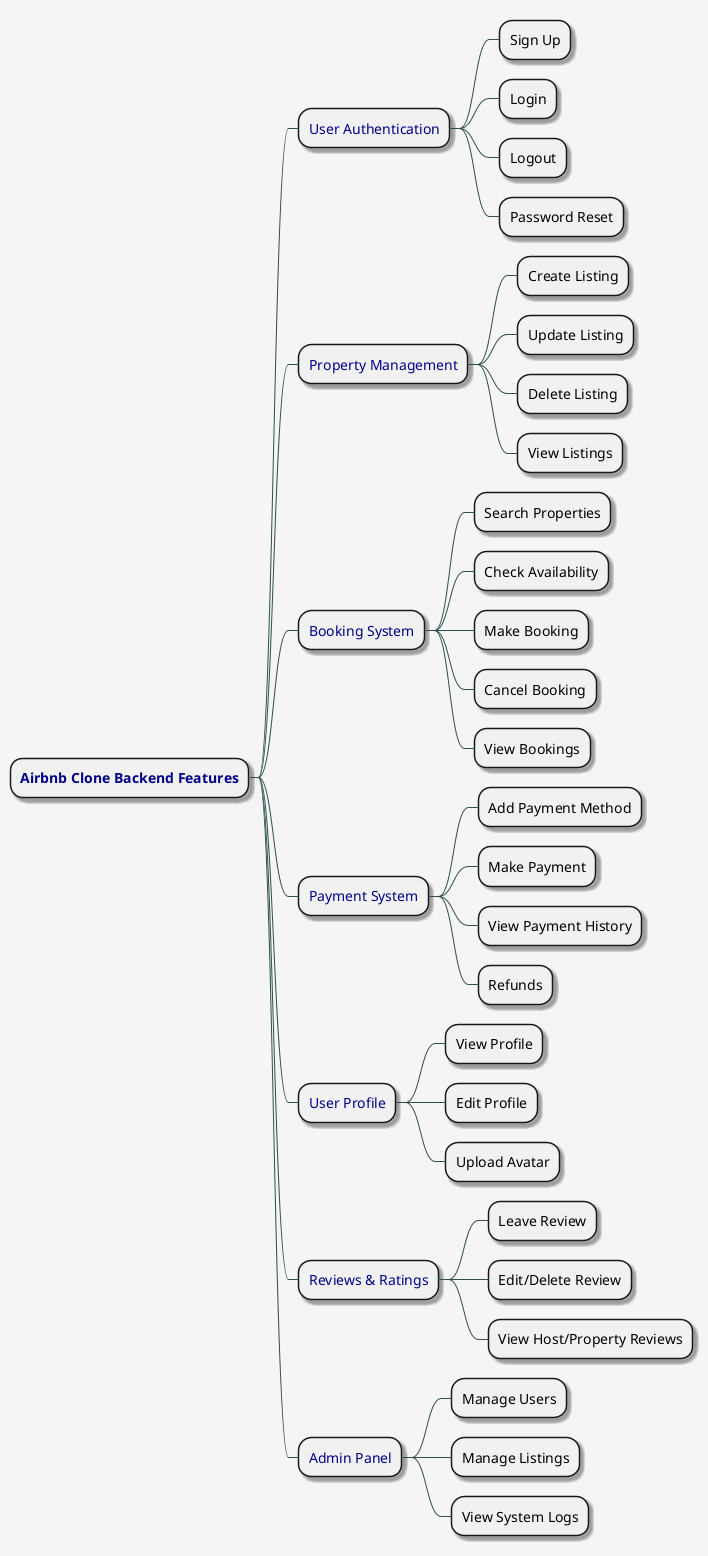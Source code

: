@startmindmap
skinparam monochrome false
skinparam BackgroundColor #f5f5f5
skinparam Shadowing true
skinparam ArrowColor DarkSlateGray
skinparam defaultTextAlignment center

* <b><color:DarkBlue>Airbnb Clone Backend Features</color></b>
** <color:DarkBlue>User Authentication</color>
*** Sign Up
*** Login
*** Logout
*** Password Reset
** <color:DarkBlue>Property Management</color>
*** Create Listing
*** Update Listing
*** Delete Listing
*** View Listings
** <color:DarkBlue>Booking System</color>
*** Search Properties
*** Check Availability
*** Make Booking
*** Cancel Booking
*** View Bookings
** <color:DarkBlue>Payment System</color>
*** Add Payment Method
*** Make Payment
*** View Payment History
*** Refunds
** <color:DarkBlue>User Profile</color>
*** View Profile
*** Edit Profile
*** Upload Avatar
** <color:DarkBlue>Reviews & Ratings</color>
*** Leave Review
*** Edit/Delete Review
*** View Host/Property Reviews
** <color:DarkBlue>Admin Panel</color>
*** Manage Users
*** Manage Listings
*** View System Logs
@endmindmap
